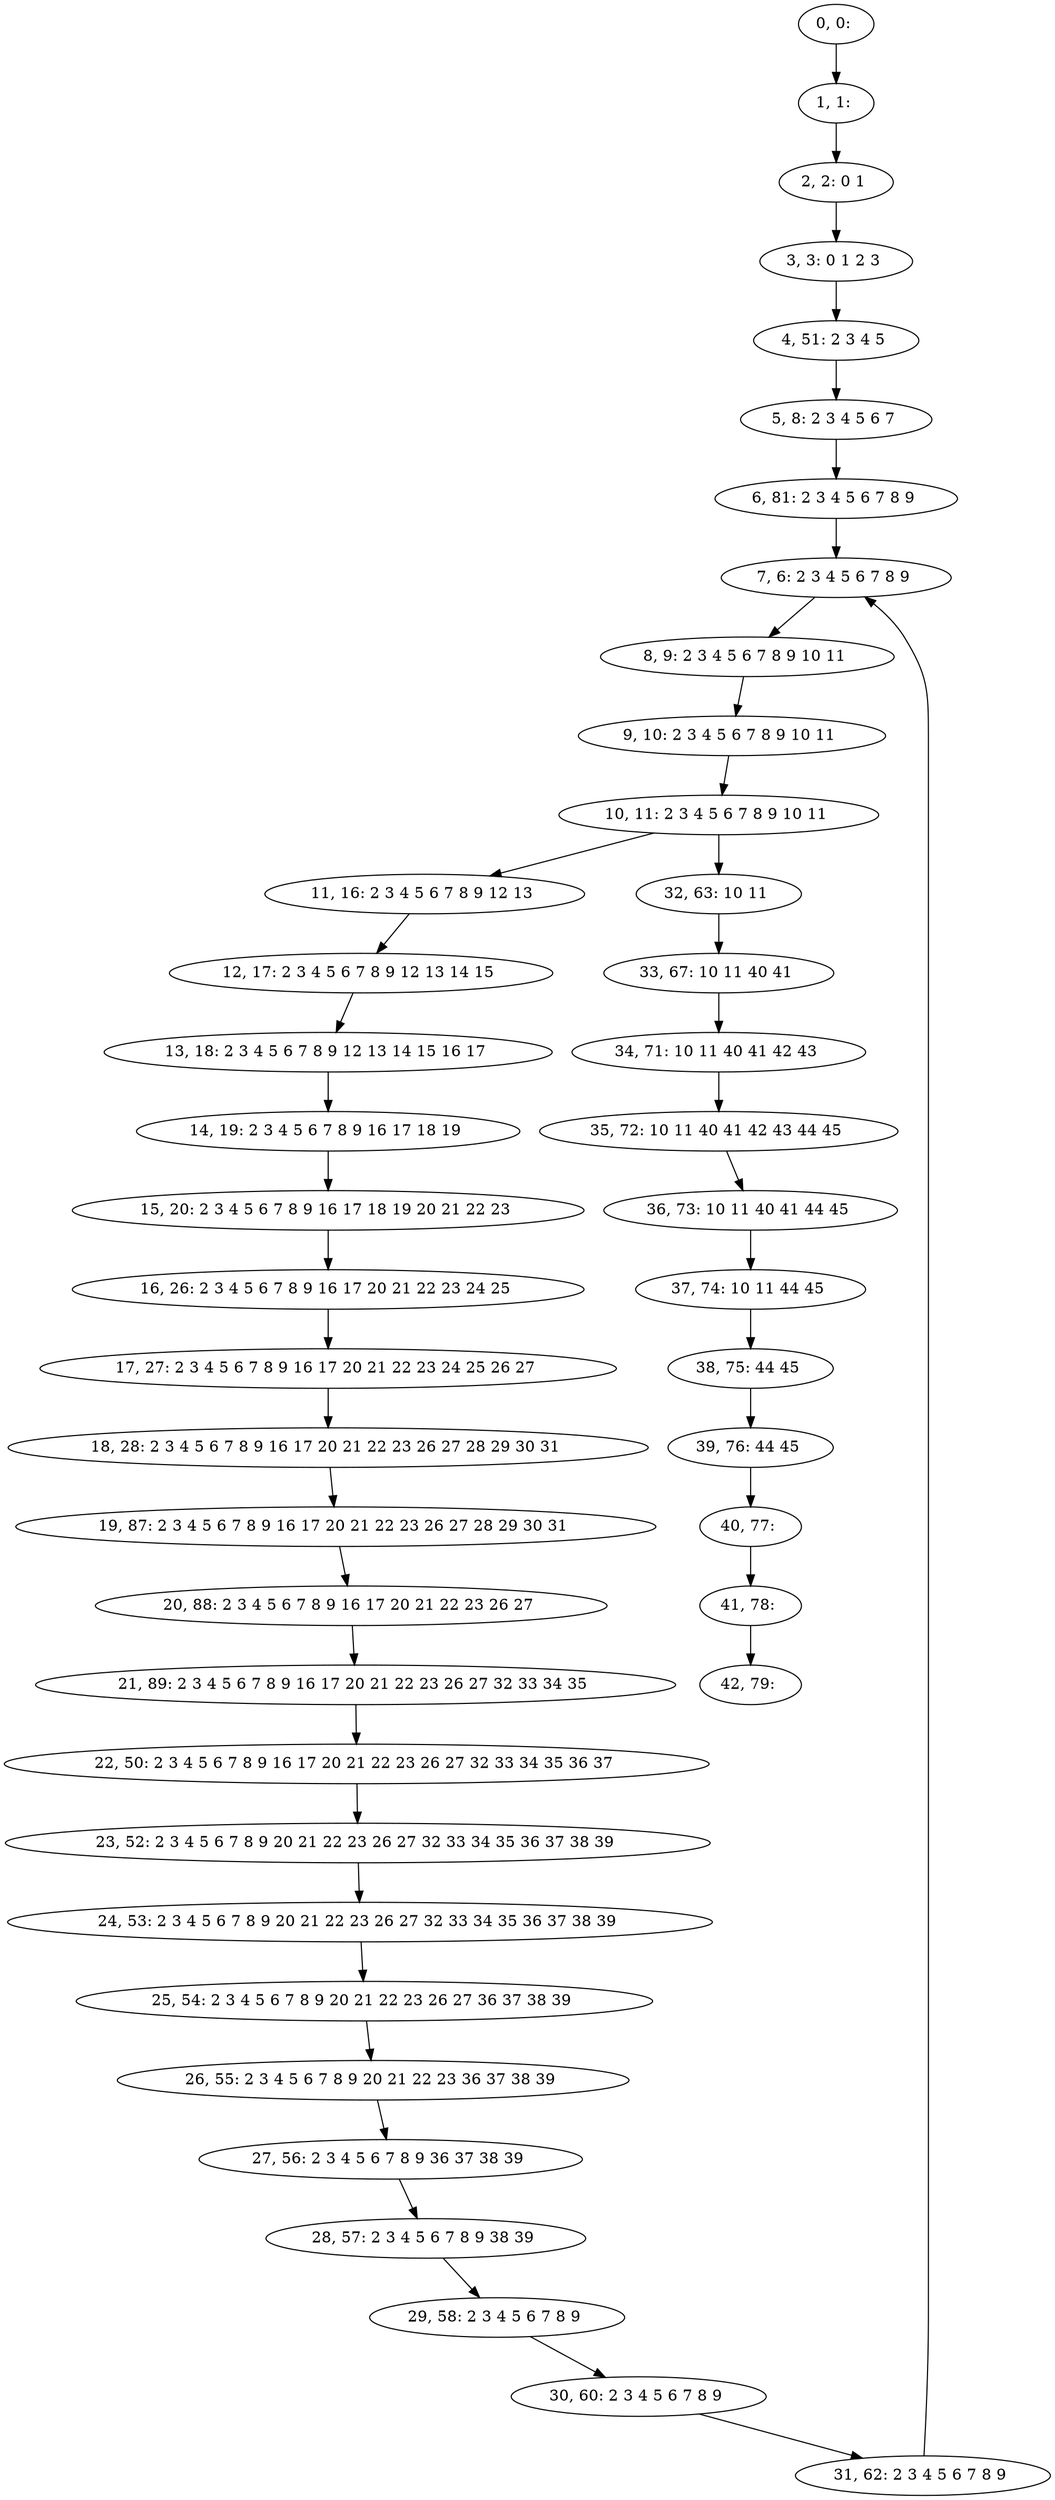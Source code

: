 digraph G {
0[label="0, 0: "];
1[label="1, 1: "];
2[label="2, 2: 0 1 "];
3[label="3, 3: 0 1 2 3 "];
4[label="4, 51: 2 3 4 5 "];
5[label="5, 8: 2 3 4 5 6 7 "];
6[label="6, 81: 2 3 4 5 6 7 8 9 "];
7[label="7, 6: 2 3 4 5 6 7 8 9 "];
8[label="8, 9: 2 3 4 5 6 7 8 9 10 11 "];
9[label="9, 10: 2 3 4 5 6 7 8 9 10 11 "];
10[label="10, 11: 2 3 4 5 6 7 8 9 10 11 "];
11[label="11, 16: 2 3 4 5 6 7 8 9 12 13 "];
12[label="12, 17: 2 3 4 5 6 7 8 9 12 13 14 15 "];
13[label="13, 18: 2 3 4 5 6 7 8 9 12 13 14 15 16 17 "];
14[label="14, 19: 2 3 4 5 6 7 8 9 16 17 18 19 "];
15[label="15, 20: 2 3 4 5 6 7 8 9 16 17 18 19 20 21 22 23 "];
16[label="16, 26: 2 3 4 5 6 7 8 9 16 17 20 21 22 23 24 25 "];
17[label="17, 27: 2 3 4 5 6 7 8 9 16 17 20 21 22 23 24 25 26 27 "];
18[label="18, 28: 2 3 4 5 6 7 8 9 16 17 20 21 22 23 26 27 28 29 30 31 "];
19[label="19, 87: 2 3 4 5 6 7 8 9 16 17 20 21 22 23 26 27 28 29 30 31 "];
20[label="20, 88: 2 3 4 5 6 7 8 9 16 17 20 21 22 23 26 27 "];
21[label="21, 89: 2 3 4 5 6 7 8 9 16 17 20 21 22 23 26 27 32 33 34 35 "];
22[label="22, 50: 2 3 4 5 6 7 8 9 16 17 20 21 22 23 26 27 32 33 34 35 36 37 "];
23[label="23, 52: 2 3 4 5 6 7 8 9 20 21 22 23 26 27 32 33 34 35 36 37 38 39 "];
24[label="24, 53: 2 3 4 5 6 7 8 9 20 21 22 23 26 27 32 33 34 35 36 37 38 39 "];
25[label="25, 54: 2 3 4 5 6 7 8 9 20 21 22 23 26 27 36 37 38 39 "];
26[label="26, 55: 2 3 4 5 6 7 8 9 20 21 22 23 36 37 38 39 "];
27[label="27, 56: 2 3 4 5 6 7 8 9 36 37 38 39 "];
28[label="28, 57: 2 3 4 5 6 7 8 9 38 39 "];
29[label="29, 58: 2 3 4 5 6 7 8 9 "];
30[label="30, 60: 2 3 4 5 6 7 8 9 "];
31[label="31, 62: 2 3 4 5 6 7 8 9 "];
32[label="32, 63: 10 11 "];
33[label="33, 67: 10 11 40 41 "];
34[label="34, 71: 10 11 40 41 42 43 "];
35[label="35, 72: 10 11 40 41 42 43 44 45 "];
36[label="36, 73: 10 11 40 41 44 45 "];
37[label="37, 74: 10 11 44 45 "];
38[label="38, 75: 44 45 "];
39[label="39, 76: 44 45 "];
40[label="40, 77: "];
41[label="41, 78: "];
42[label="42, 79: "];
0->1 ;
1->2 ;
2->3 ;
3->4 ;
4->5 ;
5->6 ;
6->7 ;
7->8 ;
8->9 ;
9->10 ;
10->11 ;
10->32 ;
11->12 ;
12->13 ;
13->14 ;
14->15 ;
15->16 ;
16->17 ;
17->18 ;
18->19 ;
19->20 ;
20->21 ;
21->22 ;
22->23 ;
23->24 ;
24->25 ;
25->26 ;
26->27 ;
27->28 ;
28->29 ;
29->30 ;
30->31 ;
31->7 ;
32->33 ;
33->34 ;
34->35 ;
35->36 ;
36->37 ;
37->38 ;
38->39 ;
39->40 ;
40->41 ;
41->42 ;
}
